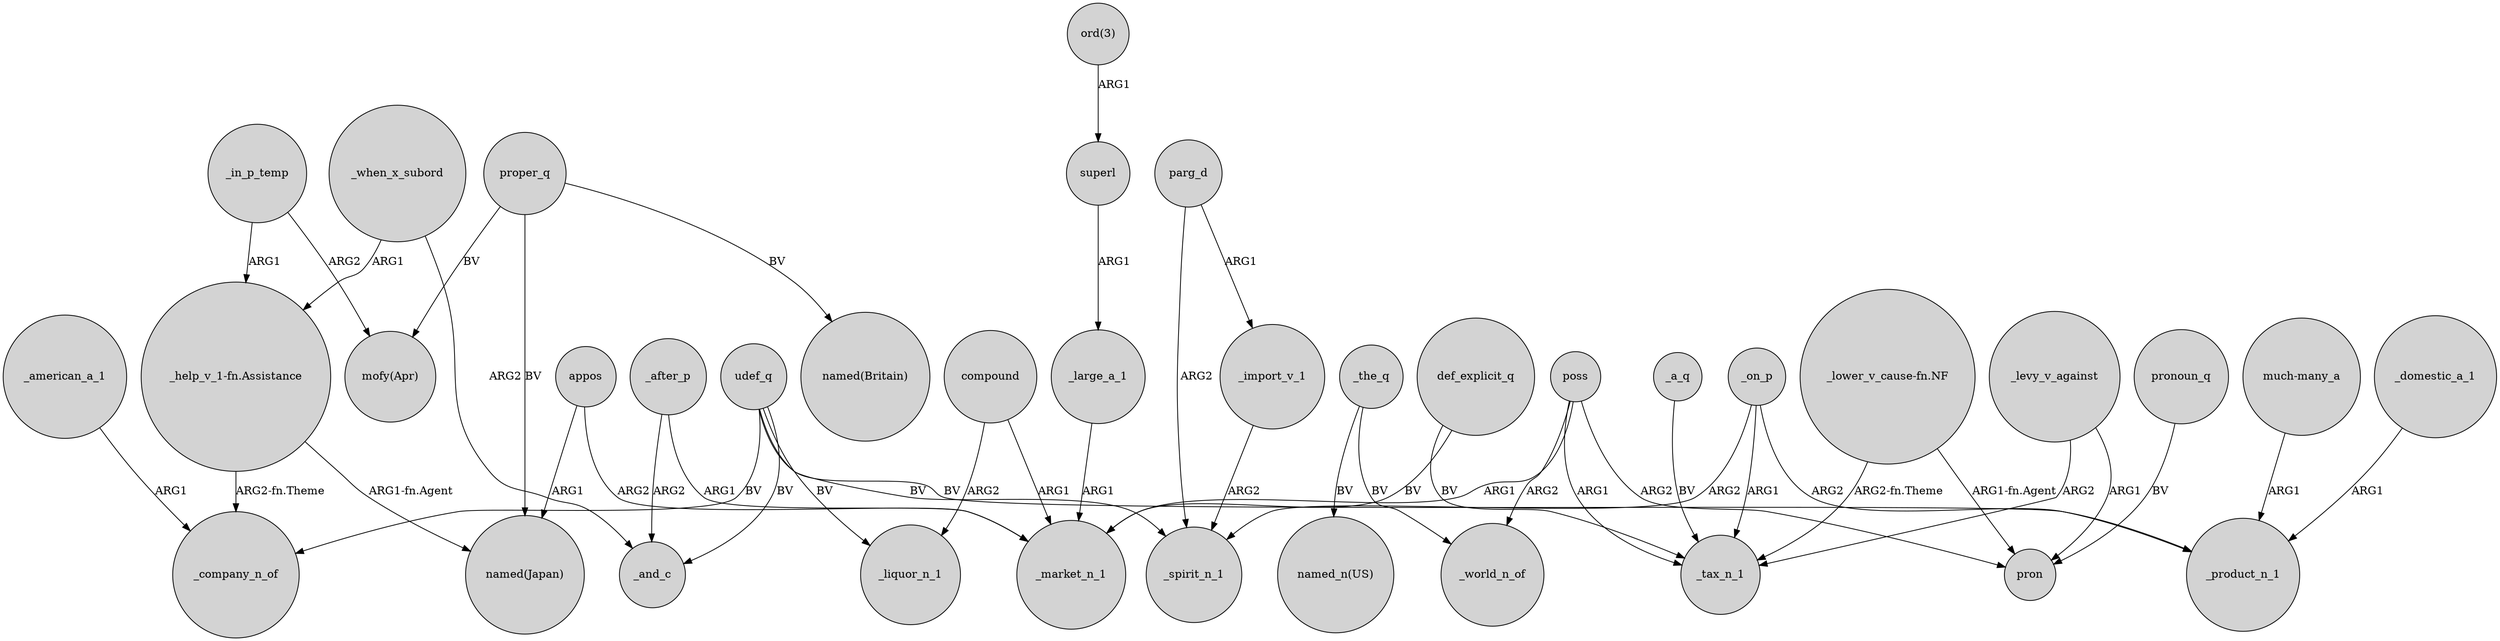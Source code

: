 digraph {
	node [shape=circle style=filled]
	superl -> _large_a_1 [label=ARG1]
	_after_p -> _market_n_1 [label=ARG1]
	"_lower_v_cause-fn.NF" -> _tax_n_1 [label="ARG2-fn.Theme"]
	parg_d -> _import_v_1 [label=ARG1]
	parg_d -> _spirit_n_1 [label=ARG2]
	"much-many_a" -> _product_n_1 [label=ARG1]
	_in_p_temp -> "_help_v_1-fn.Assistance" [label=ARG1]
	_when_x_subord -> "_help_v_1-fn.Assistance" [label=ARG1]
	_american_a_1 -> _company_n_of [label=ARG1]
	_domestic_a_1 -> _product_n_1 [label=ARG1]
	poss -> pron [label=ARG2]
	poss -> _tax_n_1 [label=ARG1]
	def_explicit_q -> _tax_n_1 [label=BV]
	"_lower_v_cause-fn.NF" -> pron [label="ARG1-fn.Agent"]
	_on_p -> _spirit_n_1 [label=ARG2]
	_on_p -> _product_n_1 [label=ARG2]
	_import_v_1 -> _spirit_n_1 [label=ARG2]
	proper_q -> "mofy(Apr)" [label=BV]
	def_explicit_q -> _market_n_1 [label=BV]
	"ord(3)" -> superl [label=ARG1]
	proper_q -> "named(Japan)" [label=BV]
	_a_q -> _tax_n_1 [label=BV]
	_the_q -> "named_n(US)" [label=BV]
	poss -> _market_n_1 [label=ARG1]
	_large_a_1 -> _market_n_1 [label=ARG1]
	pronoun_q -> pron [label=BV]
	_levy_v_against -> pron [label=ARG1]
	_when_x_subord -> _and_c [label=ARG2]
	_in_p_temp -> "mofy(Apr)" [label=ARG2]
	_levy_v_against -> _tax_n_1 [label=ARG2]
	appos -> "named(Japan)" [label=ARG1]
	udef_q -> _product_n_1 [label=BV]
	"_help_v_1-fn.Assistance" -> "named(Japan)" [label="ARG1-fn.Agent"]
	poss -> _world_n_of [label=ARG2]
	_after_p -> _and_c [label=ARG2]
	"_help_v_1-fn.Assistance" -> _company_n_of [label="ARG2-fn.Theme"]
	compound -> _market_n_1 [label=ARG1]
	udef_q -> _liquor_n_1 [label=BV]
	udef_q -> _company_n_of [label=BV]
	udef_q -> _and_c [label=BV]
	udef_q -> _spirit_n_1 [label=BV]
	_on_p -> _tax_n_1 [label=ARG1]
	compound -> _liquor_n_1 [label=ARG2]
	_the_q -> _world_n_of [label=BV]
	appos -> _market_n_1 [label=ARG2]
	proper_q -> "named(Britain)" [label=BV]
}
